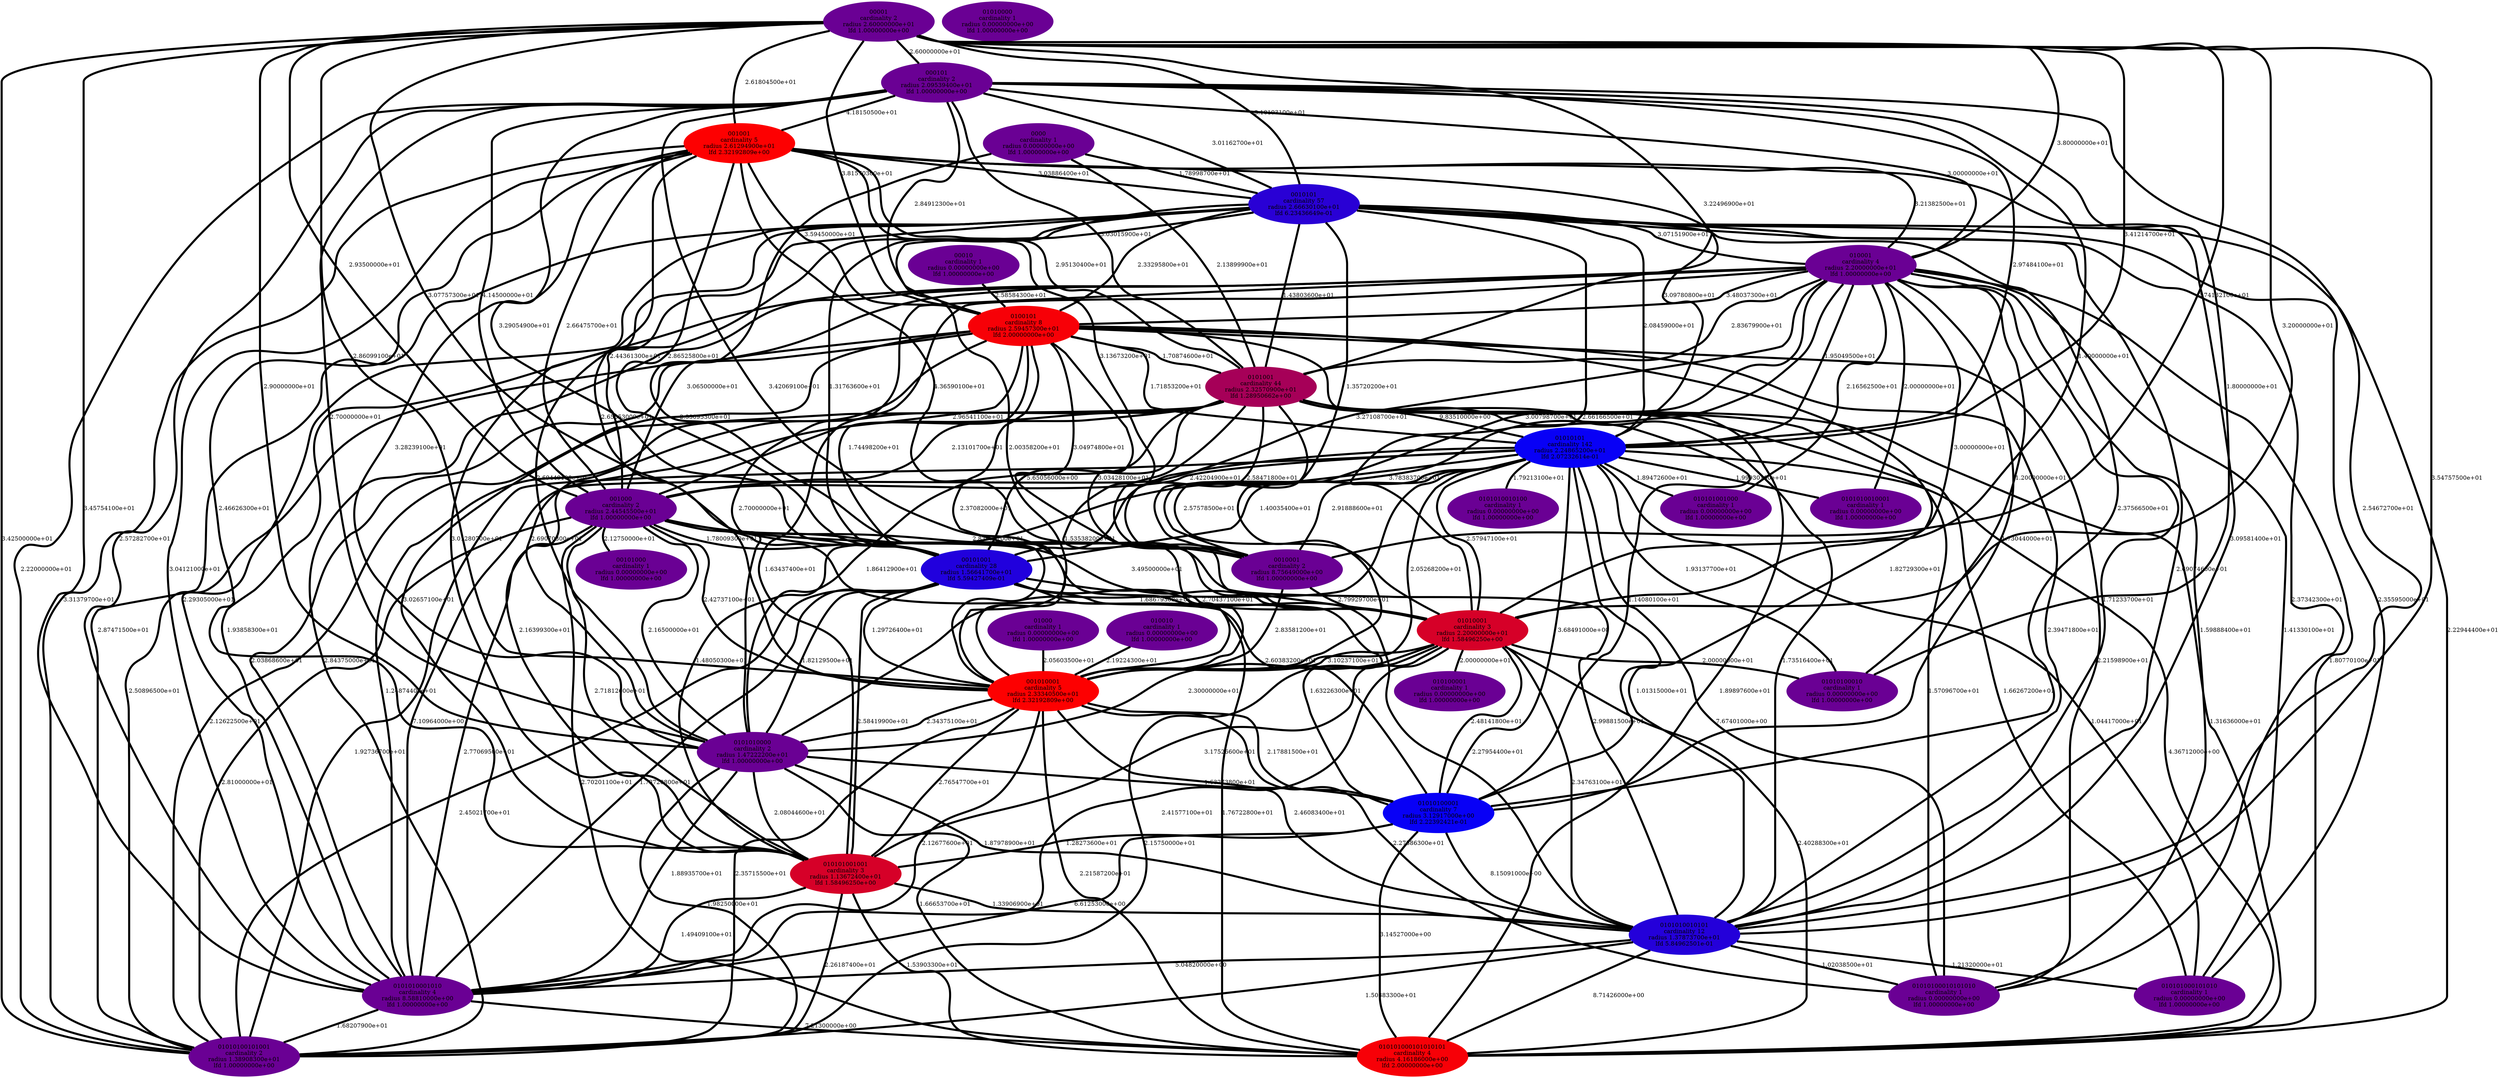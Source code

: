 graph cluster_cardinality_optimal_11 {
    edge[style=solid, penwidth="5", labeldistance="10"]
    0010101 [label="0010101\ncardinality 57\nradius 2.66630100e+01\nlfd 6.23436649e-01", color="#2900D5", style="filled"]
    01010001 [label="01010001\ncardinality 3\nradius 2.20000000e+01\nlfd 1.58496250e+00", color="#D60028", style="filled"]
    010101001001 [label="010101001001\ncardinality 3\nradius 1.13672400e+01\nlfd 1.58496250e+00", color="#D60028", style="filled"]
    001010001 [label="001010001\ncardinality 5\nradius 2.33340500e+01\nlfd 2.32192809e+00", color="#FD0001", style="filled"]
    01010100010101010 [label="01010100010101010\ncardinality 1\nradius 0.00000000e+00\nlfd 1.00000000e+00", color="#6A0094", style="filled"]
    00101000 [label="00101000\ncardinality 1\nradius 0.00000000e+00\nlfd 1.00000000e+00", color="#6A0094", style="filled"]
    001000 [label="001000\ncardinality 2\nradius 2.44545500e+01\nlfd 1.00000000e+00", color="#6A0094", style="filled"]
    010100001 [label="010100001\ncardinality 1\nradius 0.00000000e+00\nlfd 1.00000000e+00", color="#6A0094", style="filled"]
    01010100010 [label="01010100010\ncardinality 1\nradius 0.00000000e+00\nlfd 1.00000000e+00", color="#6A0094", style="filled"]
    01010100101001 [label="01010100101001\ncardinality 2\nradius 1.38908300e+01\nlfd 1.00000000e+00", color="#6A0094", style="filled"]
    01010000 [label="01010000\ncardinality 1\nradius 0.00000000e+00\nlfd 1.00000000e+00", color="#6A0094", style="filled"]
    00010 [label="00010\ncardinality 1\nradius 0.00000000e+00\nlfd 1.00000000e+00", color="#6A0094", style="filled"]
    0101010000 [label="0101010000\ncardinality 2\nradius 1.47222200e+01\nlfd 1.00000000e+00", color="#6A0094", style="filled"]
    0101010010101 [label="0101010010101\ncardinality 12\nradius 1.37873700e+01\nlfd 5.84962501e-01", color="#2400DA", style="filled"]
    0100101 [label="0100101\ncardinality 8\nradius 2.59457300e+01\nlfd 2.00000000e+00", color="#F70007", style="filled"]
    001001 [label="001001\ncardinality 5\nradius 2.61294900e+01\nlfd 2.32192809e+00", color="#FD0001", style="filled"]
    0010001 [label="0010001\ncardinality 2\nradius 8.75649000e+00\nlfd 1.00000000e+00", color="#6A0094", style="filled"]
    010001 [label="010001\ncardinality 4\nradius 2.20000000e+01\nlfd 1.00000000e+00", color="#6A0094", style="filled"]
    01000 [label="01000\ncardinality 1\nradius 0.00000000e+00\nlfd 1.00000000e+00", color="#6A0094", style="filled"]
    0101001 [label="0101001\ncardinality 44\nradius 2.32570900e+01\nlfd 1.28950662e+00", color="#A60058", style="filled"]
    00101001 [label="00101001\ncardinality 28\nradius 1.56641700e+01\nlfd 5.59427409e-01", color="#2100DD", style="filled"]
    010101000101010 [label="010101000101010\ncardinality 1\nradius 0.00000000e+00\nlfd 1.00000000e+00", color="#6A0094", style="filled"]
    000101 [label="000101\ncardinality 2\nradius 2.09539400e+01\nlfd 1.00000000e+00", color="#6A0094", style="filled"]
    01010100001 [label="01010100001\ncardinality 7\nradius 3.12917000e+00\nlfd 2.22392421e-01", color="#0800F6", style="filled"]
    010101000101010101 [label="010101000101010101\ncardinality 4\nradius 4.16186000e+00\nlfd 2.00000000e+00", color="#F70007", style="filled"]
    00001 [label="00001\ncardinality 2\nradius 2.60000000e+01\nlfd 1.00000000e+00", color="#6A0094", style="filled"]
    0000 [label="0000\ncardinality 1\nradius 0.00000000e+00\nlfd 1.00000000e+00", color="#6A0094", style="filled"]
    0101010010100 [label="0101010010100\ncardinality 1\nradius 0.00000000e+00\nlfd 1.00000000e+00", color="#6A0094", style="filled"]
    010010 [label="010010\ncardinality 1\nradius 0.00000000e+00\nlfd 1.00000000e+00", color="#6A0094", style="filled"]
    010101001000 [label="010101001000\ncardinality 1\nradius 0.00000000e+00\nlfd 1.00000000e+00", color="#6A0094", style="filled"]
    01010101 [label="01010101\ncardinality 142\nradius 2.24865200e+01\nlfd 2.07232614e-01", color="#0800F6", style="filled"]
    0101010001010 [label="0101010001010\ncardinality 4\nradius 8.58810000e+00\nlfd 1.00000000e+00", color="#6A0094", style="filled"]
    0101010010001 [label="0101010010001\ncardinality 1\nradius 0.00000000e+00\nlfd 1.00000000e+00", color="#6A0094", style="filled"]
    0101010000 -- 01010100001 [label="1.63273800e+01"]
    000101 -- 0010101 [label="3.01162700e+01"]
    01010101 -- 0010001 [label="2.91888600e+01"]
    01010101 -- 010101001001 [label="1.48050300e+01"]
    001001 -- 001010001 [label="2.65553000e+01"]
    01010101 -- 010101000101010 [label="1.04417000e+01"]
    0100101 -- 0101010001010 [label="2.03868600e+01"]
    001001 -- 0010101 [label="3.03886400e+01"]
    01010101 -- 01010100010101010 [label="7.67401000e+00"]
    010101001001 -- 0101010010101 [label="1.33906900e+01"]
    01010001 -- 0101010001010 [label="2.41577100e+01"]
    001010001 -- 010101000101010101 [label="2.21587200e+01"]
    01010101 -- 0101010010101 [label="1.01315000e+01"]
    00001 -- 01010001 [label="3.20000000e+01"]
    00001 -- 001001 [label="2.61804500e+01"]
    0100101 -- 00101001 [label="1.74498200e+01"]
    0101010010101 -- 01010100101001 [label="1.50383300e+01"]
    001010001 -- 010101001001 [label="2.76547700e+01"]
    01010101 -- 01010100001 [label="3.68491000e+00"]
    0010101 -- 001010001 [label="2.00358200e+01"]
    00001 -- 01010100101001 [label="3.42500000e+01"]
    01010001 -- 001010001 [label="3.10237100e+01"]
    0100101 -- 01010100010101010 [label="2.21598900e+01"]
    001000 -- 0101010010101 [label="2.99881500e+01"]
    0101010010101 -- 010101000101010101 [label="8.71426000e+00"]
    00101001 -- 001010001 [label="1.29726400e+01"]
    000101 -- 01010100010 [label="1.80000000e+01"]
    00101001 -- 0101010010101 [label="2.27954400e+01"]
    01010100001 -- 0101010001010 [label="6.61253000e+00"]
    0000 -- 0101001 [label="2.13899900e+01"]
    01010101 -- 01010001 [label="2.57947100e+01"]
    01010001 -- 0101010000 [label="2.30000000e+01"]
    0101001 -- 0101010000 [label="1.86412900e+01"]
    0010101 -- 01010100101001 [label="2.87471500e+01"]
    001010001 -- 0101010000 [label="2.34375100e+01"]
    01010101 -- 010101000101010101 [label="4.36712000e+00"]
    001001 -- 0101010001010 [label="3.04121000e+01"]
    000101 -- 0101010000 [label="2.70000000e+01"]
    00001 -- 0101001 [label="3.22496900e+01"]
    000101 -- 001000 [label="4.14500000e+01"]
    001000 -- 010101000101010101 [label="2.70201100e+01"]
    0010101 -- 00101001 [label="1.31763600e+01"]
    00101001 -- 010101001001 [label="2.58419900e+01"]
    01010101 -- 00101001 [label="1.40035400e+01"]
    0101001 -- 010101001001 [label="2.16399300e+01"]
    01010101 -- 0101010010100 [label="1.79213100e+01"]
    01010101 -- 001010001 [label="2.05268200e+01"]
    001001 -- 0101001 [label="2.95130400e+01"]
    010001 -- 0010001 [label="3.00798700e+01"]
    001000 -- 01010100101001 [label="2.81000000e+01"]
    01010101 -- 0101010000 [label="1.68679500e+01"]
    001001 -- 01010001 [label="4.36590100e+01"]
    001000 -- 0010001 [label="2.83903700e+01"]
    010001 -- 01010100101001 [label="2.84375000e+01"]
    0010101 -- 0101010000 [label="2.69449100e+01"]
    0100101 -- 0101001 [label="1.70874600e+01"]
    0101010010101 -- 010101000101010 [label="1.21320000e+01"]
    0100101 -- 001000 [label="2.96541100e+01"]
    0010101 -- 01010100001 [label="2.37566500e+01"]
    01010100001 -- 0101010010101 [label="8.15091000e+00"]
    001001 -- 00101001 [label="2.86525800e+01"]
    0101001 -- 01010100010101010 [label="1.57096700e+01"]
    001001 -- 0010001 [label="3.13673200e+01"]
    0010101 -- 001000 [label="2.44361300e+01"]
    0100101 -- 0101010010101 [label="2.39471800e+01"]
    01010001 -- 010100001 [label="2.00000000e+01"]
    00001 -- 0101010001010 [label="3.45754100e+01"]
    01010100001 -- 010101001001 [label="1.28273600e+01"]
    01010100001 -- 010101000101010101 [label="3.14527000e+00"]
    00101001 -- 01010100101001 [label="2.45021700e+01"]
    010001 -- 001010001 [label="3.78383700e+01"]
    0100101 -- 01010100101001 [label="2.50896500e+01"]
    01010101 -- 010101001000 [label="1.89472600e+01"]
    000101 -- 0101010001010 [label="2.57282700e+01"]
    01010101 -- 01010100010 [label="1.93137700e+01"]
    010010 -- 001010001 [label="2.19224300e+01"]
    010001 -- 01010100010 [label="1.20000000e+01"]
    0101010000 -- 0101010001010 [label="1.88935700e+01"]
    00001 -- 0100101 [label="3.81570300e+01"]
    01010001 -- 010101000101010101 [label="2.40288300e+01"]
    0010101 -- 0010001 [label="1.35720200e+01"]
    001000 -- 0101010001010 [label="2.77069500e+01"]
    010001 -- 0101010000 [label="2.70000000e+01"]
    0101001 -- 01010101 [label="9.83510000e+00"]
    0010101 -- 01010100010101010 [label="2.37342300e+01"]
    0101010000 -- 0101010010101 [label="1.87978900e+01"]
    0010101 -- 0101010001010 [label="2.29305000e+01"]
    0010101 -- 010101000101010101 [label="2.22944400e+01"]
    0101001 -- 00101001 [label="5.65056000e+00"]
    001000 -- 00101001 [label="1.78009300e+01"]
    001001 -- 01010101 [label="3.09780800e+01"]
    01010001 -- 01010100101001 [label="2.15750000e+01"]
    000101 -- 0100101 [label="2.84912300e+01"]
    0101010010101 -- 01010100010101010 [label="1.02038500e+01"]
    001010001 -- 01010100010101010 [label="2.27586300e+01"]
    00001 -- 000101 [label="2.60000000e+01"]
    010001 -- 0101010010001 [label="2.00000000e+01"]
    001010001 -- 0101010010101 [label="2.46083400e+01"]
    01000 -- 001010001 [label="2.05603500e+01"]
    0010101 -- 010001 [label="3.07151900e+01"]
    00001 -- 001000 [label="2.93500000e+01"]
    0101001 -- 001000 [label="2.13101700e+01"]
    0010101 -- 0101001 [label="1.43803600e+01"]
    00001 -- 001010001 [label="2.86099100e+01"]
    001001 -- 001000 [label="2.66475700e+01"]
    01010001 -- 010101001001 [label="3.17526600e+01"]
    010101001001 -- 010101000101010101 [label="1.53903300e+01"]
    010001 -- 0100101 [label="3.48037300e+01"]
    000101 -- 010001 [label="3.00000000e+01"]
    0100101 -- 01010001 [label="3.03428100e+01"]
    01010101 -- 0101010010001 [label="1.99930100e+01"]
    001000 -- 01010001 [label="3.49500000e+01"]
    001010001 -- 01010100101001 [label="2.35715500e+01"]
    010101001001 -- 01010100101001 [label="2.26187400e+01"]
    010001 -- 0101001 [label="2.83679900e+01"]
    00010 -- 0100101 [label="2.58584300e+01"]
    01010001 -- 01010100001 [label="2.48141800e+01"]
    001000 -- 010101001001 [label="2.71812600e+01"]
    00001 -- 00101001 [label="3.07757300e+01"]
    0100101 -- 01010101 [label="1.71853200e+01"]
    00001 -- 0010101 [label="3.10193100e+01"]
    000101 -- 01010100101001 [label="2.22000000e+01"]
    000101 -- 01010101 [label="2.97484100e+01"]
    00001 -- 010001 [label="3.80000000e+01"]
    0010101 -- 010101000101010 [label="2.35595000e+01"]
    00001 -- 0101010000 [label="2.90000000e+01"]
    010001 -- 010101000101010101 [label="1.80770100e+01"]
    0100101 -- 010101000101010101 [label="1.89897600e+01"]
    001010001 -- 0101010001010 [label="2.12677600e+01"]
    001000 -- 0101010000 [label="2.16500000e+01"]
    00001 -- 0010001 [label="2.74132100e+01"]
    0101001 -- 001010001 [label="1.53538200e+01"]
    000101 -- 01010001 [label="1.40000000e+01"]
    010001 -- 010101001000 [label="2.16562500e+01"]
    010101001001 -- 0101010001010 [label="1.49409100e+01"]
    0101010001010 -- 01010100101001 [label="1.68207900e+01"]
    001001 -- 0100101 [label="3.59450000e+01"]
    0010101 -- 0101010010101 [label="2.69074600e+01"]
    00101001 -- 01010100001 [label="1.63226300e+01"]
    0101001 -- 0101010001010 [label="1.24874400e+01"]
    0010101 -- 01010101 [label="2.08459000e+01"]
    010001 -- 010101001001 [label="1.63437400e+01"]
    010001 -- 010101000101010 [label="1.41330100e+01"]
    001001 -- 01010100101001 [label="3.31379700e+01"]
    0101010010101 -- 0101010001010 [label="5.04820000e+00"]
    01010101 -- 01010100101001 [label="1.92736700e+01"]
    0101001 -- 0101010010101 [label="1.73516400e+01"]
    000101 -- 001010001 [label="3.42069100e+01"]
    001001 -- 0101010010101 [label="3.09581400e+01"]
    00001 -- 0101010010101 [label="3.54757500e+01"]
    0101010000 -- 01010100101001 [label="1.98250000e+01"]
    0000 -- 001010001 [label="2.33095300e+01"]
    010001 -- 0101010010101 [label="1.71233700e+01"]
    00101001 -- 0101010001010 [label="1.78720800e+01"]
    00001 -- 01010101 [label="3.41214700e+01"]
    00101001 -- 010101000101010101 [label="1.76722800e+01"]
    001001 -- 0101010000 [label="3.28239100e+01"]
    001000 -- 01010100001 [label="2.60383200e+01"]
    0101010000 -- 010101000101010101 [label="1.66653700e+01"]
    0100101 -- 01010100001 [label="1.82729300e+01"]
    0101010000 -- 010101001001 [label="2.08044600e+01"]
    0100101 -- 010101001001 [label="3.02657100e+01"]
    010001 -- 01010101 [label="1.95049500e+01"]
    0000 -- 0010101 [label="1.78998700e+01"]
    0101001 -- 01010100101001 [label="2.12622500e+01"]
    010001 -- 01010100001 [label="1.73044000e+01"]
    0101001 -- 0010001 [label="2.58471800e+01"]
    01010001 -- 0101010010101 [label="2.34763100e+01"]
    000101 -- 0101010010101 [label="2.54672700e+01"]
    010001 -- 00101001 [label="3.27108700e+01"]
    0101001 -- 01010001 [label="2.57578500e+01"]
    0100101 -- 0101010000 [label="2.69070300e+01"]
    0010001 -- 01010001 [label="2.79929700e+01"]
    0101001 -- 010101000101010 [label="1.66267200e+01"]
    0100101 -- 001010001 [label="2.37082000e+01"]
    010001 -- 001000 [label="3.06500000e+01"]
    000101 -- 00101001 [label="3.29054900e+01"]
    0101010001010 -- 010101000101010101 [label="7.21300000e+00"]
    0010101 -- 01010001 [label="2.66166500e+01"]
    010001 -- 01010001 [label="3.00000000e+01"]
    01010001 -- 01010100010 [label="2.00000000e+01"]
    0101001 -- 010101000101010101 [label="1.31636000e+01"]
    000101 -- 001001 [label="4.18150500e+01"]
    001010001 -- 01010100001 [label="2.17881500e+01"]
    010001 -- 01010100010101010 [label="1.59888400e+01"]
    00101001 -- 0101010000 [label="1.82129500e+01"]
    001000 -- 00101000 [label="2.12750000e+01"]
    0010101 -- 0100101 [label="2.33295800e+01"]
    01010101 -- 0101010001010 [label="7.10964000e+00"]
    00101001 -- 01010001 [label="2.70437100e+01"]
    0010001 -- 001010001 [label="2.83581200e+01"]
    0101001 -- 01010100001 [label="1.14080100e+01"]
    0100101 -- 0010001 [label="3.04974800e+01"]
    01010101 -- 001000 [label="2.42204900e+01"]
    010001 -- 0101010001010 [label="1.93858300e+01"]
    001001 -- 010001 [label="3.21382500e+01"]
    001000 -- 001010001 [label="2.42737100e+01"]
    0010101 -- 010101001001 [label="3.01280700e+01"]
    000101 -- 0101001 [label="3.03015900e+01"]
    001001 -- 010101001001 [label="2.46626300e+01"]
}
